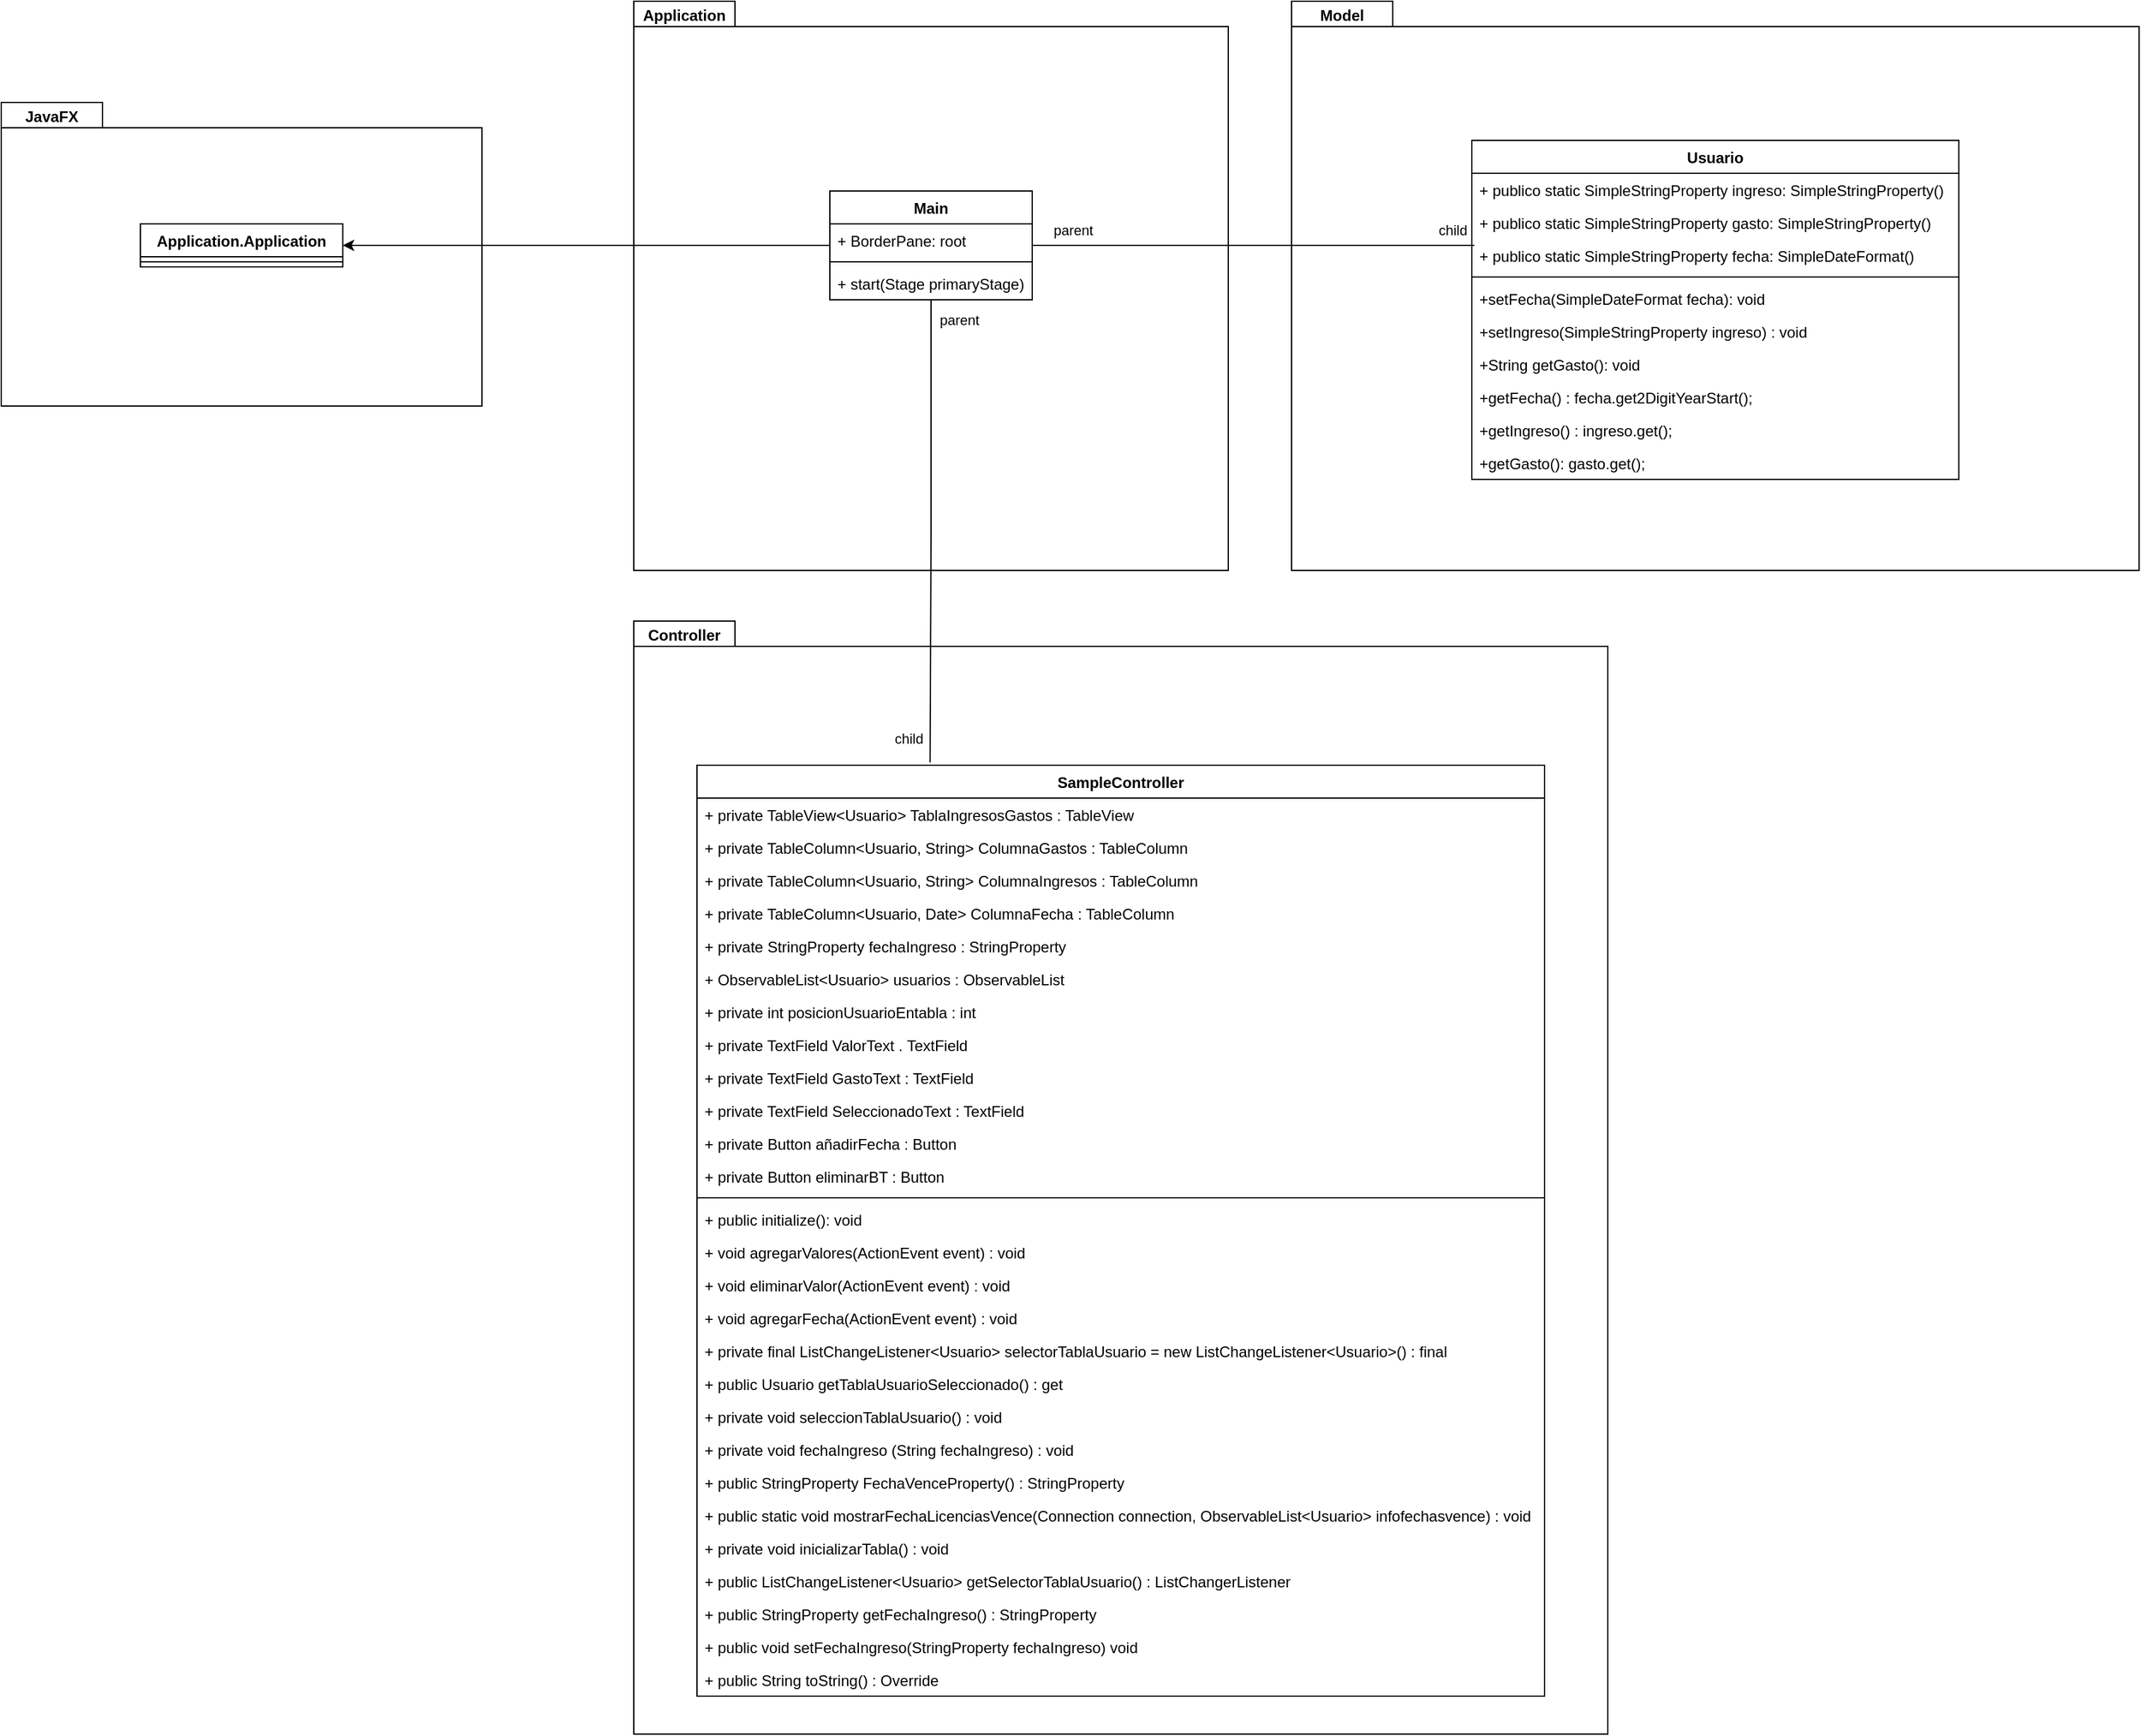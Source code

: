 <mxfile version="16.6.4" type="github"><diagram id="OcGJCKzX73ZYFyvhrv14" name="Page-1"><mxGraphModel dx="1940" dy="759" grid="1" gridSize="10" guides="1" tooltips="1" connect="1" arrows="1" fold="1" page="1" pageScale="1" pageWidth="827" pageHeight="1169" math="0" shadow="0"><root><mxCell id="0"/><mxCell id="1" parent="0"/><mxCell id="NLrxb-hAj97djlwO4zUo-1" value="" style="shape=folder;fontStyle=1;spacingTop=10;tabWidth=80;tabHeight=20;tabPosition=left;html=1;" vertex="1" parent="1"><mxGeometry x="50" y="80" width="470" height="450" as="geometry"/></mxCell><mxCell id="NLrxb-hAj97djlwO4zUo-2" value="Application" style="text;align=center;fontStyle=1;verticalAlign=middle;spacingLeft=3;spacingRight=3;strokeColor=none;rotatable=0;points=[[0,0.5],[1,0.5]];portConstraint=eastwest;" vertex="1" parent="1"><mxGeometry x="70" y="90" width="40" as="geometry"/></mxCell><mxCell id="NLrxb-hAj97djlwO4zUo-4" value="" style="shape=folder;fontStyle=1;spacingTop=10;tabWidth=80;tabHeight=20;tabPosition=left;html=1;" vertex="1" parent="1"><mxGeometry x="570" y="80" width="670" height="450" as="geometry"/></mxCell><mxCell id="NLrxb-hAj97djlwO4zUo-5" value="Model" style="text;align=center;fontStyle=1;verticalAlign=middle;spacingLeft=3;spacingRight=3;strokeColor=none;rotatable=0;points=[[0,0.5],[1,0.5]];portConstraint=eastwest;" vertex="1" parent="1"><mxGeometry x="590" y="90" width="40" as="geometry"/></mxCell><mxCell id="NLrxb-hAj97djlwO4zUo-6" value="" style="shape=folder;fontStyle=1;spacingTop=10;tabWidth=80;tabHeight=20;tabPosition=left;html=1;" vertex="1" parent="1"><mxGeometry x="50" y="570" width="770" height="880" as="geometry"/></mxCell><mxCell id="NLrxb-hAj97djlwO4zUo-7" value="Controller" style="text;align=center;fontStyle=1;verticalAlign=middle;spacingLeft=3;spacingRight=3;strokeColor=none;rotatable=0;points=[[0,0.5],[1,0.5]];portConstraint=eastwest;" vertex="1" parent="1"><mxGeometry x="70" y="580" width="40" as="geometry"/></mxCell><mxCell id="NLrxb-hAj97djlwO4zUo-8" value="" style="shape=folder;fontStyle=1;spacingTop=10;tabWidth=80;tabHeight=20;tabPosition=left;html=1;" vertex="1" parent="1"><mxGeometry x="-450" y="160" width="380" height="240" as="geometry"/></mxCell><mxCell id="NLrxb-hAj97djlwO4zUo-9" value="JavaFX" style="text;align=center;fontStyle=1;verticalAlign=middle;spacingLeft=3;spacingRight=3;strokeColor=none;rotatable=0;points=[[0,0.5],[1,0.5]];portConstraint=eastwest;" vertex="1" parent="1"><mxGeometry x="-430" y="170" width="40" as="geometry"/></mxCell><mxCell id="NLrxb-hAj97djlwO4zUo-10" value="Application.Application" style="swimlane;fontStyle=1;align=center;verticalAlign=top;childLayout=stackLayout;horizontal=1;startSize=26;horizontalStack=0;resizeParent=1;resizeParentMax=0;resizeLast=0;collapsible=1;marginBottom=0;" vertex="1" parent="1"><mxGeometry x="-340" y="256" width="160" height="34" as="geometry"/></mxCell><mxCell id="NLrxb-hAj97djlwO4zUo-12" value="" style="line;strokeWidth=1;fillColor=none;align=left;verticalAlign=middle;spacingTop=-1;spacingLeft=3;spacingRight=3;rotatable=0;labelPosition=right;points=[];portConstraint=eastwest;" vertex="1" parent="NLrxb-hAj97djlwO4zUo-10"><mxGeometry y="26" width="160" height="8" as="geometry"/></mxCell><mxCell id="NLrxb-hAj97djlwO4zUo-18" style="edgeStyle=orthogonalEdgeStyle;rounded=0;orthogonalLoop=1;jettySize=auto;html=1;" edge="1" parent="1" source="NLrxb-hAj97djlwO4zUo-14" target="NLrxb-hAj97djlwO4zUo-10"><mxGeometry relative="1" as="geometry"/></mxCell><mxCell id="NLrxb-hAj97djlwO4zUo-14" value="Main" style="swimlane;fontStyle=1;align=center;verticalAlign=top;childLayout=stackLayout;horizontal=1;startSize=26;horizontalStack=0;resizeParent=1;resizeParentMax=0;resizeLast=0;collapsible=1;marginBottom=0;" vertex="1" parent="1"><mxGeometry x="205" y="230" width="160" height="86" as="geometry"/></mxCell><mxCell id="NLrxb-hAj97djlwO4zUo-15" value="+ BorderPane: root" style="text;strokeColor=none;fillColor=none;align=left;verticalAlign=top;spacingLeft=4;spacingRight=4;overflow=hidden;rotatable=0;points=[[0,0.5],[1,0.5]];portConstraint=eastwest;" vertex="1" parent="NLrxb-hAj97djlwO4zUo-14"><mxGeometry y="26" width="160" height="26" as="geometry"/></mxCell><mxCell id="NLrxb-hAj97djlwO4zUo-16" value="" style="line;strokeWidth=1;fillColor=none;align=left;verticalAlign=middle;spacingTop=-1;spacingLeft=3;spacingRight=3;rotatable=0;labelPosition=right;points=[];portConstraint=eastwest;" vertex="1" parent="NLrxb-hAj97djlwO4zUo-14"><mxGeometry y="52" width="160" height="8" as="geometry"/></mxCell><mxCell id="NLrxb-hAj97djlwO4zUo-17" value="+ start(Stage primaryStage)" style="text;strokeColor=none;fillColor=none;align=left;verticalAlign=top;spacingLeft=4;spacingRight=4;overflow=hidden;rotatable=0;points=[[0,0.5],[1,0.5]];portConstraint=eastwest;" vertex="1" parent="NLrxb-hAj97djlwO4zUo-14"><mxGeometry y="60" width="160" height="26" as="geometry"/></mxCell><mxCell id="NLrxb-hAj97djlwO4zUo-19" value="SampleController" style="swimlane;fontStyle=1;align=center;verticalAlign=top;childLayout=stackLayout;horizontal=1;startSize=26;horizontalStack=0;resizeParent=1;resizeParentMax=0;resizeLast=0;collapsible=1;marginBottom=0;" vertex="1" parent="1"><mxGeometry x="100" y="684" width="670" height="736" as="geometry"/></mxCell><mxCell id="NLrxb-hAj97djlwO4zUo-47" value="+ private TableView&lt;Usuario&gt; TablaIngresosGastos : TableView" style="text;strokeColor=none;fillColor=none;align=left;verticalAlign=top;spacingLeft=4;spacingRight=4;overflow=hidden;rotatable=0;points=[[0,0.5],[1,0.5]];portConstraint=eastwest;" vertex="1" parent="NLrxb-hAj97djlwO4zUo-19"><mxGeometry y="26" width="670" height="26" as="geometry"/></mxCell><mxCell id="NLrxb-hAj97djlwO4zUo-48" value="+ private TableColumn&lt;Usuario, String&gt; ColumnaGastos : TableColumn" style="text;strokeColor=none;fillColor=none;align=left;verticalAlign=top;spacingLeft=4;spacingRight=4;overflow=hidden;rotatable=0;points=[[0,0.5],[1,0.5]];portConstraint=eastwest;" vertex="1" parent="NLrxb-hAj97djlwO4zUo-19"><mxGeometry y="52" width="670" height="26" as="geometry"/></mxCell><mxCell id="NLrxb-hAj97djlwO4zUo-44" value="+ private TableColumn&lt;Usuario, String&gt; ColumnaIngresos : TableColumn" style="text;strokeColor=none;fillColor=none;align=left;verticalAlign=top;spacingLeft=4;spacingRight=4;overflow=hidden;rotatable=0;points=[[0,0.5],[1,0.5]];portConstraint=eastwest;" vertex="1" parent="NLrxb-hAj97djlwO4zUo-19"><mxGeometry y="78" width="670" height="26" as="geometry"/></mxCell><mxCell id="NLrxb-hAj97djlwO4zUo-46" value="+ private TableColumn&lt;Usuario, Date&gt; ColumnaFecha : TableColumn" style="text;strokeColor=none;fillColor=none;align=left;verticalAlign=top;spacingLeft=4;spacingRight=4;overflow=hidden;rotatable=0;points=[[0,0.5],[1,0.5]];portConstraint=eastwest;" vertex="1" parent="NLrxb-hAj97djlwO4zUo-19"><mxGeometry y="104" width="670" height="26" as="geometry"/></mxCell><mxCell id="NLrxb-hAj97djlwO4zUo-20" value="+ private StringProperty fechaIngreso : StringProperty" style="text;strokeColor=none;fillColor=none;align=left;verticalAlign=top;spacingLeft=4;spacingRight=4;overflow=hidden;rotatable=0;points=[[0,0.5],[1,0.5]];portConstraint=eastwest;" vertex="1" parent="NLrxb-hAj97djlwO4zUo-19"><mxGeometry y="130" width="670" height="26" as="geometry"/></mxCell><mxCell id="NLrxb-hAj97djlwO4zUo-45" value="+ ObservableList&lt;Usuario&gt; usuarios : ObservableList" style="text;strokeColor=none;fillColor=none;align=left;verticalAlign=top;spacingLeft=4;spacingRight=4;overflow=hidden;rotatable=0;points=[[0,0.5],[1,0.5]];portConstraint=eastwest;" vertex="1" parent="NLrxb-hAj97djlwO4zUo-19"><mxGeometry y="156" width="670" height="26" as="geometry"/></mxCell><mxCell id="NLrxb-hAj97djlwO4zUo-50" value="+ private int posicionUsuarioEntabla : int" style="text;strokeColor=none;fillColor=none;align=left;verticalAlign=top;spacingLeft=4;spacingRight=4;overflow=hidden;rotatable=0;points=[[0,0.5],[1,0.5]];portConstraint=eastwest;" vertex="1" parent="NLrxb-hAj97djlwO4zUo-19"><mxGeometry y="182" width="670" height="26" as="geometry"/></mxCell><mxCell id="NLrxb-hAj97djlwO4zUo-53" value="+ private TextField ValorText . TextField&#10; " style="text;strokeColor=none;fillColor=none;align=left;verticalAlign=top;spacingLeft=4;spacingRight=4;overflow=hidden;rotatable=0;points=[[0,0.5],[1,0.5]];portConstraint=eastwest;" vertex="1" parent="NLrxb-hAj97djlwO4zUo-19"><mxGeometry y="208" width="670" height="26" as="geometry"/></mxCell><mxCell id="NLrxb-hAj97djlwO4zUo-52" value="+ private TextField GastoText : TextField" style="text;strokeColor=none;fillColor=none;align=left;verticalAlign=top;spacingLeft=4;spacingRight=4;overflow=hidden;rotatable=0;points=[[0,0.5],[1,0.5]];portConstraint=eastwest;" vertex="1" parent="NLrxb-hAj97djlwO4zUo-19"><mxGeometry y="234" width="670" height="26" as="geometry"/></mxCell><mxCell id="NLrxb-hAj97djlwO4zUo-51" value="+ private TextField SeleccionadoText : TextField" style="text;strokeColor=none;fillColor=none;align=left;verticalAlign=top;spacingLeft=4;spacingRight=4;overflow=hidden;rotatable=0;points=[[0,0.5],[1,0.5]];portConstraint=eastwest;" vertex="1" parent="NLrxb-hAj97djlwO4zUo-19"><mxGeometry y="260" width="670" height="26" as="geometry"/></mxCell><mxCell id="NLrxb-hAj97djlwO4zUo-54" value="+ private Button añadirFecha : Button" style="text;strokeColor=none;fillColor=none;align=left;verticalAlign=top;spacingLeft=4;spacingRight=4;overflow=hidden;rotatable=0;points=[[0,0.5],[1,0.5]];portConstraint=eastwest;" vertex="1" parent="NLrxb-hAj97djlwO4zUo-19"><mxGeometry y="286" width="670" height="26" as="geometry"/></mxCell><mxCell id="NLrxb-hAj97djlwO4zUo-49" value="+ private Button eliminarBT : Button" style="text;strokeColor=none;fillColor=none;align=left;verticalAlign=top;spacingLeft=4;spacingRight=4;overflow=hidden;rotatable=0;points=[[0,0.5],[1,0.5]];portConstraint=eastwest;" vertex="1" parent="NLrxb-hAj97djlwO4zUo-19"><mxGeometry y="312" width="670" height="26" as="geometry"/></mxCell><mxCell id="NLrxb-hAj97djlwO4zUo-21" value="" style="line;strokeWidth=1;fillColor=none;align=left;verticalAlign=middle;spacingTop=-1;spacingLeft=3;spacingRight=3;rotatable=0;labelPosition=right;points=[];portConstraint=eastwest;" vertex="1" parent="NLrxb-hAj97djlwO4zUo-19"><mxGeometry y="338" width="670" height="8" as="geometry"/></mxCell><mxCell id="NLrxb-hAj97djlwO4zUo-59" value="+ public initialize(): void" style="text;strokeColor=none;fillColor=none;align=left;verticalAlign=top;spacingLeft=4;spacingRight=4;overflow=hidden;rotatable=0;points=[[0,0.5],[1,0.5]];portConstraint=eastwest;" vertex="1" parent="NLrxb-hAj97djlwO4zUo-19"><mxGeometry y="346" width="670" height="26" as="geometry"/></mxCell><mxCell id="NLrxb-hAj97djlwO4zUo-60" value="+ void agregarValores(ActionEvent event) : void" style="text;strokeColor=none;fillColor=none;align=left;verticalAlign=top;spacingLeft=4;spacingRight=4;overflow=hidden;rotatable=0;points=[[0,0.5],[1,0.5]];portConstraint=eastwest;" vertex="1" parent="NLrxb-hAj97djlwO4zUo-19"><mxGeometry y="372" width="670" height="26" as="geometry"/></mxCell><mxCell id="NLrxb-hAj97djlwO4zUo-62" value="+ void eliminarValor(ActionEvent event) : void" style="text;strokeColor=none;fillColor=none;align=left;verticalAlign=top;spacingLeft=4;spacingRight=4;overflow=hidden;rotatable=0;points=[[0,0.5],[1,0.5]];portConstraint=eastwest;" vertex="1" parent="NLrxb-hAj97djlwO4zUo-19"><mxGeometry y="398" width="670" height="26" as="geometry"/></mxCell><mxCell id="NLrxb-hAj97djlwO4zUo-63" value="+ void agregarFecha(ActionEvent event) : void" style="text;strokeColor=none;fillColor=none;align=left;verticalAlign=top;spacingLeft=4;spacingRight=4;overflow=hidden;rotatable=0;points=[[0,0.5],[1,0.5]];portConstraint=eastwest;" vertex="1" parent="NLrxb-hAj97djlwO4zUo-19"><mxGeometry y="424" width="670" height="26" as="geometry"/></mxCell><mxCell id="NLrxb-hAj97djlwO4zUo-64" value="+ private final ListChangeListener&lt;Usuario&gt; selectorTablaUsuario = new ListChangeListener&lt;Usuario&gt;() : final" style="text;strokeColor=none;fillColor=none;align=left;verticalAlign=top;spacingLeft=4;spacingRight=4;overflow=hidden;rotatable=0;points=[[0,0.5],[1,0.5]];portConstraint=eastwest;" vertex="1" parent="NLrxb-hAj97djlwO4zUo-19"><mxGeometry y="450" width="670" height="26" as="geometry"/></mxCell><mxCell id="NLrxb-hAj97djlwO4zUo-65" value="+ public Usuario getTablaUsuarioSeleccionado() : get " style="text;strokeColor=none;fillColor=none;align=left;verticalAlign=top;spacingLeft=4;spacingRight=4;overflow=hidden;rotatable=0;points=[[0,0.5],[1,0.5]];portConstraint=eastwest;" vertex="1" parent="NLrxb-hAj97djlwO4zUo-19"><mxGeometry y="476" width="670" height="26" as="geometry"/></mxCell><mxCell id="NLrxb-hAj97djlwO4zUo-69" value="+ private void seleccionTablaUsuario() : void" style="text;strokeColor=none;fillColor=none;align=left;verticalAlign=top;spacingLeft=4;spacingRight=4;overflow=hidden;rotatable=0;points=[[0,0.5],[1,0.5]];portConstraint=eastwest;" vertex="1" parent="NLrxb-hAj97djlwO4zUo-19"><mxGeometry y="502" width="670" height="26" as="geometry"/></mxCell><mxCell id="NLrxb-hAj97djlwO4zUo-61" value="+ private void fechaIngreso (String fechaIngreso) : void" style="text;strokeColor=none;fillColor=none;align=left;verticalAlign=top;spacingLeft=4;spacingRight=4;overflow=hidden;rotatable=0;points=[[0,0.5],[1,0.5]];portConstraint=eastwest;" vertex="1" parent="NLrxb-hAj97djlwO4zUo-19"><mxGeometry y="528" width="670" height="26" as="geometry"/></mxCell><mxCell id="NLrxb-hAj97djlwO4zUo-68" value="+ public StringProperty FechaVenceProperty() : StringProperty" style="text;strokeColor=none;fillColor=none;align=left;verticalAlign=top;spacingLeft=4;spacingRight=4;overflow=hidden;rotatable=0;points=[[0,0.5],[1,0.5]];portConstraint=eastwest;" vertex="1" parent="NLrxb-hAj97djlwO4zUo-19"><mxGeometry y="554" width="670" height="26" as="geometry"/></mxCell><mxCell id="NLrxb-hAj97djlwO4zUo-67" value="+ public static void mostrarFechaLicenciasVence(Connection connection, ObservableList&lt;Usuario&gt; infofechasvence) : void" style="text;strokeColor=none;fillColor=none;align=left;verticalAlign=top;spacingLeft=4;spacingRight=4;overflow=hidden;rotatable=0;points=[[0,0.5],[1,0.5]];portConstraint=eastwest;" vertex="1" parent="NLrxb-hAj97djlwO4zUo-19"><mxGeometry y="580" width="670" height="26" as="geometry"/></mxCell><mxCell id="NLrxb-hAj97djlwO4zUo-66" value="+ private void inicializarTabla() : void" style="text;strokeColor=none;fillColor=none;align=left;verticalAlign=top;spacingLeft=4;spacingRight=4;overflow=hidden;rotatable=0;points=[[0,0.5],[1,0.5]];portConstraint=eastwest;" vertex="1" parent="NLrxb-hAj97djlwO4zUo-19"><mxGeometry y="606" width="670" height="26" as="geometry"/></mxCell><mxCell id="NLrxb-hAj97djlwO4zUo-57" value="+ public ListChangeListener&lt;Usuario&gt; getSelectorTablaUsuario() : ListChangerListener" style="text;strokeColor=none;fillColor=none;align=left;verticalAlign=top;spacingLeft=4;spacingRight=4;overflow=hidden;rotatable=0;points=[[0,0.5],[1,0.5]];portConstraint=eastwest;" vertex="1" parent="NLrxb-hAj97djlwO4zUo-19"><mxGeometry y="632" width="670" height="26" as="geometry"/></mxCell><mxCell id="NLrxb-hAj97djlwO4zUo-56" value="+ public StringProperty getFechaIngreso() : StringProperty" style="text;strokeColor=none;fillColor=none;align=left;verticalAlign=top;spacingLeft=4;spacingRight=4;overflow=hidden;rotatable=0;points=[[0,0.5],[1,0.5]];portConstraint=eastwest;" vertex="1" parent="NLrxb-hAj97djlwO4zUo-19"><mxGeometry y="658" width="670" height="26" as="geometry"/></mxCell><mxCell id="NLrxb-hAj97djlwO4zUo-22" value="+ public void setFechaIngreso(StringProperty fechaIngreso) void" style="text;strokeColor=none;fillColor=none;align=left;verticalAlign=top;spacingLeft=4;spacingRight=4;overflow=hidden;rotatable=0;points=[[0,0.5],[1,0.5]];portConstraint=eastwest;" vertex="1" parent="NLrxb-hAj97djlwO4zUo-19"><mxGeometry y="684" width="670" height="26" as="geometry"/></mxCell><mxCell id="NLrxb-hAj97djlwO4zUo-58" value="+ public String toString() : Override" style="text;strokeColor=none;fillColor=none;align=left;verticalAlign=top;spacingLeft=4;spacingRight=4;overflow=hidden;rotatable=0;points=[[0,0.5],[1,0.5]];portConstraint=eastwest;" vertex="1" parent="NLrxb-hAj97djlwO4zUo-19"><mxGeometry y="710" width="670" height="26" as="geometry"/></mxCell><mxCell id="NLrxb-hAj97djlwO4zUo-24" value="" style="endArrow=none;html=1;edgeStyle=orthogonalEdgeStyle;rounded=0;entryX=0.275;entryY=-0.003;entryDx=0;entryDy=0;entryPerimeter=0;" edge="1" parent="1" source="NLrxb-hAj97djlwO4zUo-14" target="NLrxb-hAj97djlwO4zUo-19"><mxGeometry relative="1" as="geometry"><mxPoint x="220" y="600" as="sourcePoint"/><mxPoint x="380" y="590" as="targetPoint"/></mxGeometry></mxCell><mxCell id="NLrxb-hAj97djlwO4zUo-25" value="parent" style="edgeLabel;resizable=0;html=1;align=left;verticalAlign=bottom;" connectable="0" vertex="1" parent="NLrxb-hAj97djlwO4zUo-24"><mxGeometry x="-1" relative="1" as="geometry"><mxPoint x="5" y="24" as="offset"/></mxGeometry></mxCell><mxCell id="NLrxb-hAj97djlwO4zUo-26" value="child" style="edgeLabel;resizable=0;html=1;align=right;verticalAlign=bottom;" connectable="0" vertex="1" parent="NLrxb-hAj97djlwO4zUo-24"><mxGeometry x="1" relative="1" as="geometry"><mxPoint x="-5" y="-10" as="offset"/></mxGeometry></mxCell><mxCell id="NLrxb-hAj97djlwO4zUo-27" value="Usuario" style="swimlane;fontStyle=1;align=center;verticalAlign=top;childLayout=stackLayout;horizontal=1;startSize=26;horizontalStack=0;resizeParent=1;resizeParentMax=0;resizeLast=0;collapsible=1;marginBottom=0;" vertex="1" parent="1"><mxGeometry x="712.5" y="190" width="385" height="268" as="geometry"/></mxCell><mxCell id="NLrxb-hAj97djlwO4zUo-38" value="+ publico static SimpleStringProperty ingreso: SimpleStringProperty()" style="text;strokeColor=none;fillColor=none;align=left;verticalAlign=top;spacingLeft=4;spacingRight=4;overflow=hidden;rotatable=0;points=[[0,0.5],[1,0.5]];portConstraint=eastwest;" vertex="1" parent="NLrxb-hAj97djlwO4zUo-27"><mxGeometry y="26" width="385" height="26" as="geometry"/></mxCell><mxCell id="NLrxb-hAj97djlwO4zUo-37" value="+ publico static SimpleStringProperty gasto: SimpleStringProperty()" style="text;strokeColor=none;fillColor=none;align=left;verticalAlign=top;spacingLeft=4;spacingRight=4;overflow=hidden;rotatable=0;points=[[0,0.5],[1,0.5]];portConstraint=eastwest;" vertex="1" parent="NLrxb-hAj97djlwO4zUo-27"><mxGeometry y="52" width="385" height="26" as="geometry"/></mxCell><mxCell id="NLrxb-hAj97djlwO4zUo-28" value="+ publico static SimpleStringProperty fecha: SimpleDateFormat()" style="text;strokeColor=none;fillColor=none;align=left;verticalAlign=top;spacingLeft=4;spacingRight=4;overflow=hidden;rotatable=0;points=[[0,0.5],[1,0.5]];portConstraint=eastwest;" vertex="1" parent="NLrxb-hAj97djlwO4zUo-27"><mxGeometry y="78" width="385" height="26" as="geometry"/></mxCell><mxCell id="NLrxb-hAj97djlwO4zUo-29" value="" style="line;strokeWidth=1;fillColor=none;align=left;verticalAlign=middle;spacingTop=-1;spacingLeft=3;spacingRight=3;rotatable=0;labelPosition=right;points=[];portConstraint=eastwest;" vertex="1" parent="NLrxb-hAj97djlwO4zUo-27"><mxGeometry y="104" width="385" height="8" as="geometry"/></mxCell><mxCell id="NLrxb-hAj97djlwO4zUo-43" value="+setFecha(SimpleDateFormat fecha): void" style="text;strokeColor=none;fillColor=none;align=left;verticalAlign=top;spacingLeft=4;spacingRight=4;overflow=hidden;rotatable=0;points=[[0,0.5],[1,0.5]];portConstraint=eastwest;fontColor=#000000;fontFamily=Helvetica;" vertex="1" parent="NLrxb-hAj97djlwO4zUo-27"><mxGeometry y="112" width="385" height="26" as="geometry"/></mxCell><mxCell id="NLrxb-hAj97djlwO4zUo-41" value="+setIngreso(SimpleStringProperty ingreso) : void" style="text;strokeColor=none;fillColor=none;align=left;verticalAlign=top;spacingLeft=4;spacingRight=4;overflow=hidden;rotatable=0;points=[[0,0.5],[1,0.5]];portConstraint=eastwest;fontColor=#000000;" vertex="1" parent="NLrxb-hAj97djlwO4zUo-27"><mxGeometry y="138" width="385" height="26" as="geometry"/></mxCell><mxCell id="NLrxb-hAj97djlwO4zUo-39" value="+String getGasto(): void" style="text;strokeColor=none;fillColor=none;align=left;verticalAlign=top;spacingLeft=4;spacingRight=4;overflow=hidden;rotatable=0;points=[[0,0.5],[1,0.5]];portConstraint=eastwest;fontColor=#000000;" vertex="1" parent="NLrxb-hAj97djlwO4zUo-27"><mxGeometry y="164" width="385" height="26" as="geometry"/></mxCell><mxCell id="NLrxb-hAj97djlwO4zUo-40" value="+getFecha() : fecha.get2DigitYearStart();" style="text;strokeColor=none;fillColor=none;align=left;verticalAlign=top;spacingLeft=4;spacingRight=4;overflow=hidden;rotatable=0;points=[[0,0.5],[1,0.5]];portConstraint=eastwest;fontColor=#000000;" vertex="1" parent="NLrxb-hAj97djlwO4zUo-27"><mxGeometry y="190" width="385" height="26" as="geometry"/></mxCell><mxCell id="NLrxb-hAj97djlwO4zUo-42" value="+getIngreso() : ingreso.get();" style="text;strokeColor=none;fillColor=none;align=left;verticalAlign=top;spacingLeft=4;spacingRight=4;overflow=hidden;rotatable=0;points=[[0,0.5],[1,0.5]];portConstraint=eastwest;fontColor=#000000;" vertex="1" parent="NLrxb-hAj97djlwO4zUo-27"><mxGeometry y="216" width="385" height="26" as="geometry"/></mxCell><mxCell id="NLrxb-hAj97djlwO4zUo-30" value="+getGasto(): gasto.get();" style="text;strokeColor=none;fillColor=none;align=left;verticalAlign=top;spacingLeft=4;spacingRight=4;overflow=hidden;rotatable=0;points=[[0,0.5],[1,0.5]];portConstraint=eastwest;fontColor=#000000;" vertex="1" parent="NLrxb-hAj97djlwO4zUo-27"><mxGeometry y="242" width="385" height="26" as="geometry"/></mxCell><mxCell id="NLrxb-hAj97djlwO4zUo-32" value="" style="endArrow=none;html=1;edgeStyle=orthogonalEdgeStyle;rounded=0;entryX=0.005;entryY=0.192;entryDx=0;entryDy=0;entryPerimeter=0;" edge="1" parent="1" source="NLrxb-hAj97djlwO4zUo-14" target="NLrxb-hAj97djlwO4zUo-28"><mxGeometry relative="1" as="geometry"><mxPoint x="480" y="270" as="sourcePoint"/><mxPoint x="640" y="270" as="targetPoint"/></mxGeometry></mxCell><mxCell id="NLrxb-hAj97djlwO4zUo-33" value="parent" style="edgeLabel;resizable=0;html=1;align=left;verticalAlign=bottom;" connectable="0" vertex="1" parent="NLrxb-hAj97djlwO4zUo-32"><mxGeometry x="-1" relative="1" as="geometry"><mxPoint x="15" y="-3" as="offset"/></mxGeometry></mxCell><mxCell id="NLrxb-hAj97djlwO4zUo-34" value="child" style="edgeLabel;resizable=0;html=1;align=right;verticalAlign=bottom;" connectable="0" vertex="1" parent="NLrxb-hAj97djlwO4zUo-32"><mxGeometry x="1" relative="1" as="geometry"><mxPoint x="-5" y="-3" as="offset"/></mxGeometry></mxCell></root></mxGraphModel></diagram></mxfile>